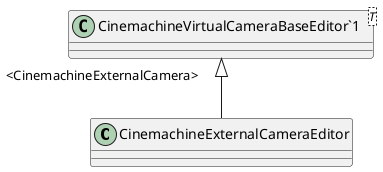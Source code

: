 @startuml
class CinemachineExternalCameraEditor {
}
class "CinemachineVirtualCameraBaseEditor`1"<T> {
}
"CinemachineVirtualCameraBaseEditor`1" "<CinemachineExternalCamera>" <|-- CinemachineExternalCameraEditor
@enduml
